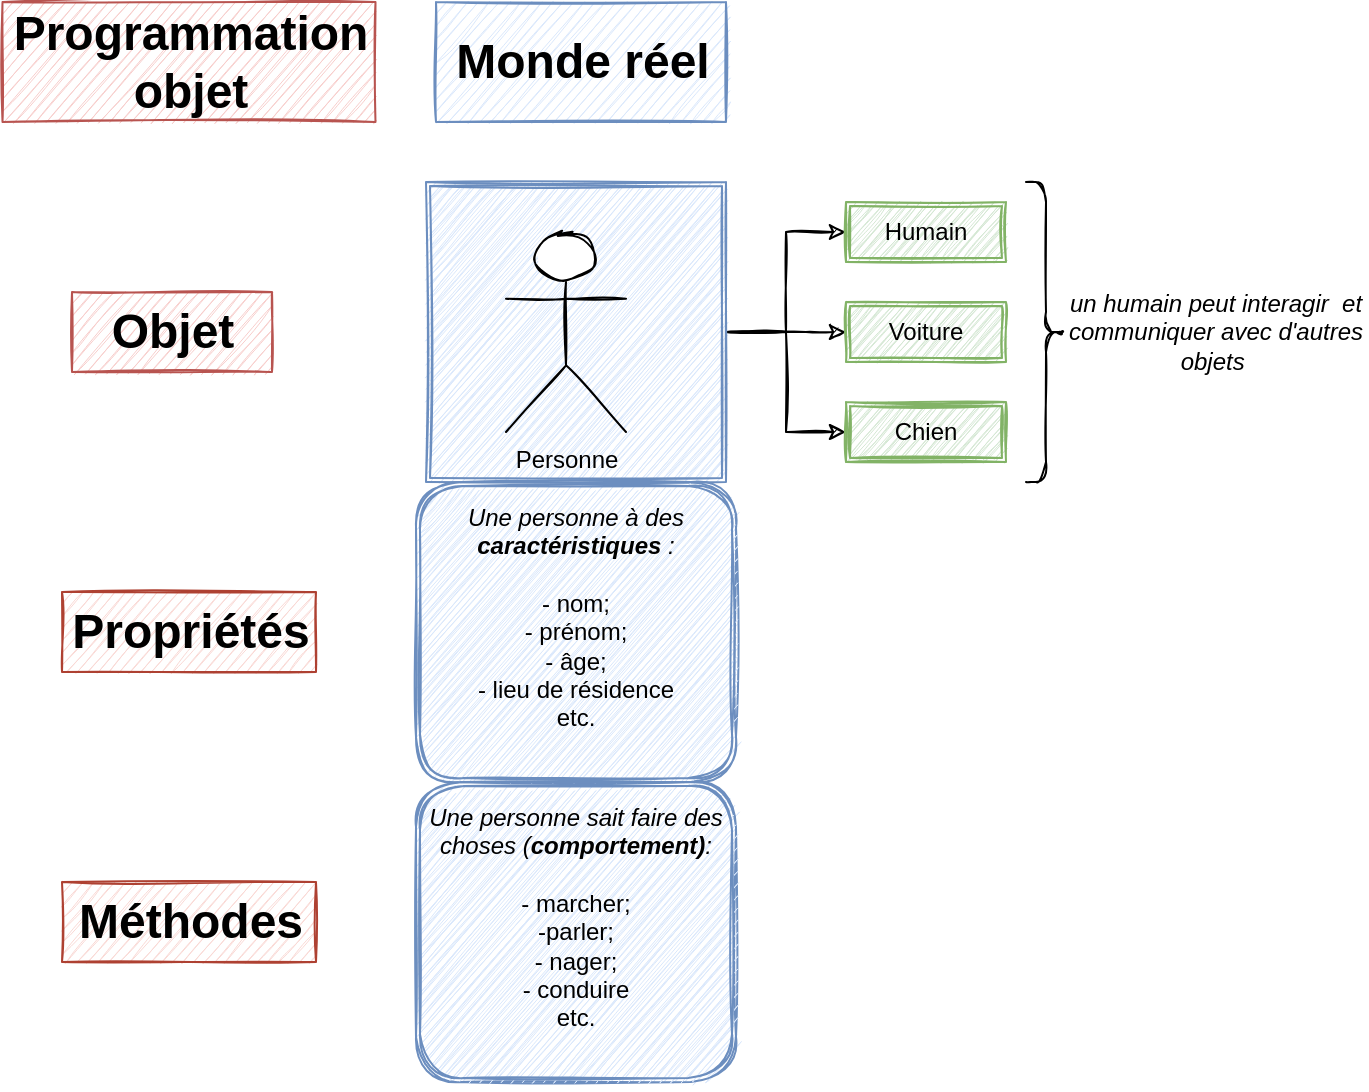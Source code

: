 <mxfile version="13.6.10" type="device"><diagram id="VZurfODoe32C2jH8w8lO" name="Page-1"><mxGraphModel dx="1426" dy="803" grid="1" gridSize="10" guides="1" tooltips="1" connect="1" arrows="1" fold="1" page="1" pageScale="1" pageWidth="827" pageHeight="1169" math="0" shadow="0"><root><mxCell id="0"/><mxCell id="1" parent="0"/><mxCell id="gA157pTw7vqITZTGVz9e-22" style="edgeStyle=orthogonalEdgeStyle;rounded=0;sketch=1;orthogonalLoop=1;jettySize=auto;html=1;exitX=1;exitY=0.5;exitDx=0;exitDy=0;entryX=0;entryY=0.5;entryDx=0;entryDy=0;" edge="1" parent="1" source="gA157pTw7vqITZTGVz9e-12" target="gA157pTw7vqITZTGVz9e-23"><mxGeometry relative="1" as="geometry"><mxPoint x="550" y="350" as="targetPoint"/></mxGeometry></mxCell><mxCell id="gA157pTw7vqITZTGVz9e-25" style="edgeStyle=orthogonalEdgeStyle;rounded=0;sketch=1;orthogonalLoop=1;jettySize=auto;html=1;exitX=1;exitY=0.5;exitDx=0;exitDy=0;entryX=0;entryY=0.5;entryDx=0;entryDy=0;" edge="1" parent="1" source="gA157pTw7vqITZTGVz9e-12" target="gA157pTw7vqITZTGVz9e-24"><mxGeometry relative="1" as="geometry"><Array as="points"><mxPoint x="520" y="385"/><mxPoint x="520" y="385"/></Array></mxGeometry></mxCell><mxCell id="gA157pTw7vqITZTGVz9e-27" style="edgeStyle=orthogonalEdgeStyle;rounded=0;sketch=1;orthogonalLoop=1;jettySize=auto;html=1;exitX=1;exitY=0.5;exitDx=0;exitDy=0;entryX=0;entryY=0.5;entryDx=0;entryDy=0;" edge="1" parent="1" source="gA157pTw7vqITZTGVz9e-12" target="gA157pTw7vqITZTGVz9e-26"><mxGeometry relative="1" as="geometry"/></mxCell><mxCell id="gA157pTw7vqITZTGVz9e-12" value="" style="shape=ext;double=1;whiteSpace=wrap;html=1;aspect=fixed;sketch=1;fillColor=#dae8fc;strokeColor=#6c8ebf;" vertex="1" parent="1"><mxGeometry x="330" y="310" width="150" height="150" as="geometry"/></mxCell><mxCell id="gA157pTw7vqITZTGVz9e-13" value="Personne" style="shape=umlActor;verticalLabelPosition=bottom;verticalAlign=top;html=1;outlineConnect=0;sketch=1;" vertex="1" parent="1"><mxGeometry x="370" y="335" width="60" height="100" as="geometry"/></mxCell><mxCell id="gA157pTw7vqITZTGVz9e-14" value="&lt;div&gt;&lt;i&gt;Une personne à des &lt;b&gt;caractéristiques&lt;/b&gt; :&lt;/i&gt;&lt;/div&gt;&lt;div&gt;&lt;br&gt;&lt;/div&gt;&lt;div&gt;- nom;&lt;/div&gt;&lt;div&gt;- prénom;&lt;/div&gt;&lt;div&gt;- âge;&lt;/div&gt;&lt;div&gt;- lieu de résidence&lt;br&gt;&lt;/div&gt;&lt;div&gt;etc.&lt;br&gt;&lt;/div&gt;&lt;div&gt;&lt;br&gt;&lt;/div&gt;" style="shape=ext;double=1;rounded=1;whiteSpace=wrap;html=1;sketch=1;fillColor=#dae8fc;strokeColor=#6c8ebf;" vertex="1" parent="1"><mxGeometry x="325" y="460" width="160" height="150" as="geometry"/></mxCell><mxCell id="gA157pTw7vqITZTGVz9e-16" value="&lt;div&gt;&lt;i&gt;&lt;br&gt;&lt;/i&gt;&lt;/div&gt;&lt;div&gt;&lt;i&gt;Une personne sait faire des choses (&lt;b&gt;comportement)&lt;/b&gt;:&lt;/i&gt;&lt;/div&gt;&lt;div&gt;&lt;br&gt;&lt;/div&gt;&lt;div&gt;- marcher;&lt;/div&gt;&lt;div&gt;-parler;&lt;br&gt;&lt;/div&gt;&lt;div&gt;- nager;&lt;/div&gt;&lt;div&gt;- conduire&lt;/div&gt;&lt;div&gt;etc.&lt;br&gt;&lt;/div&gt;&lt;div&gt;&lt;br&gt;&lt;/div&gt;&lt;div&gt;&lt;br&gt;&lt;/div&gt;" style="shape=ext;double=1;rounded=1;whiteSpace=wrap;html=1;sketch=1;fillColor=#dae8fc;strokeColor=#6c8ebf;" vertex="1" parent="1"><mxGeometry x="325" y="610" width="160" height="150" as="geometry"/></mxCell><mxCell id="gA157pTw7vqITZTGVz9e-17" value="Monde réel" style="text;strokeColor=#6c8ebf;fillColor=#dae8fc;html=1;fontSize=24;fontStyle=1;verticalAlign=middle;align=center;sketch=1;" vertex="1" parent="1"><mxGeometry x="335" y="220" width="145" height="60" as="geometry"/></mxCell><mxCell id="gA157pTw7vqITZTGVz9e-18" value="&lt;div&gt;Programmation&lt;/div&gt;&lt;div&gt;objet&lt;br&gt;&lt;/div&gt;" style="text;strokeColor=#b85450;fillColor=#f8cecc;html=1;fontSize=24;fontStyle=1;verticalAlign=middle;align=center;sketch=1;" vertex="1" parent="1"><mxGeometry x="118.25" y="220" width="186.5" height="60" as="geometry"/></mxCell><mxCell id="gA157pTw7vqITZTGVz9e-19" value="Objet" style="text;strokeColor=#b85450;fillColor=#f8cecc;html=1;fontSize=24;fontStyle=1;verticalAlign=middle;align=center;sketch=1;" vertex="1" parent="1"><mxGeometry x="153" y="365" width="100" height="40" as="geometry"/></mxCell><mxCell id="gA157pTw7vqITZTGVz9e-20" value="Propriétés" style="text;strokeColor=#ae4132;fillColor=#fad9d5;html=1;fontSize=24;fontStyle=1;verticalAlign=middle;align=center;sketch=1;" vertex="1" parent="1"><mxGeometry x="148" y="515" width="127" height="40" as="geometry"/></mxCell><mxCell id="gA157pTw7vqITZTGVz9e-21" value="Méthodes" style="text;strokeColor=#ae4132;fillColor=#fad9d5;html=1;fontSize=24;fontStyle=1;verticalAlign=middle;align=center;sketch=1;" vertex="1" parent="1"><mxGeometry x="148" y="660" width="127" height="40" as="geometry"/></mxCell><mxCell id="gA157pTw7vqITZTGVz9e-23" value="Humain" style="shape=ext;double=1;rounded=0;whiteSpace=wrap;html=1;sketch=1;fillColor=#d5e8d4;strokeColor=#82b366;" vertex="1" parent="1"><mxGeometry x="540" y="320" width="80" height="30" as="geometry"/></mxCell><mxCell id="gA157pTw7vqITZTGVz9e-24" value="Voiture" style="shape=ext;double=1;rounded=0;whiteSpace=wrap;html=1;sketch=1;fillColor=#d5e8d4;strokeColor=#82b366;" vertex="1" parent="1"><mxGeometry x="540" y="370" width="80" height="30" as="geometry"/></mxCell><mxCell id="gA157pTw7vqITZTGVz9e-26" value="Chien" style="shape=ext;double=1;rounded=0;whiteSpace=wrap;html=1;sketch=1;fillColor=#d5e8d4;strokeColor=#82b366;" vertex="1" parent="1"><mxGeometry x="540" y="420" width="80" height="30" as="geometry"/></mxCell><mxCell id="gA157pTw7vqITZTGVz9e-28" value="" style="shape=curlyBracket;whiteSpace=wrap;html=1;rounded=1;sketch=1;rotation=-180;" vertex="1" parent="1"><mxGeometry x="630" y="310" width="20" height="150" as="geometry"/></mxCell><mxCell id="gA157pTw7vqITZTGVz9e-30" value="&lt;i&gt;un humain peut interagir&amp;nbsp; et communiquer avec d'autres objets&amp;nbsp;&lt;/i&gt; " style="text;html=1;strokeColor=none;fillColor=none;align=center;verticalAlign=middle;whiteSpace=wrap;rounded=0;sketch=1;" vertex="1" parent="1"><mxGeometry x="650" y="352.5" width="150" height="65" as="geometry"/></mxCell></root></mxGraphModel></diagram></mxfile>